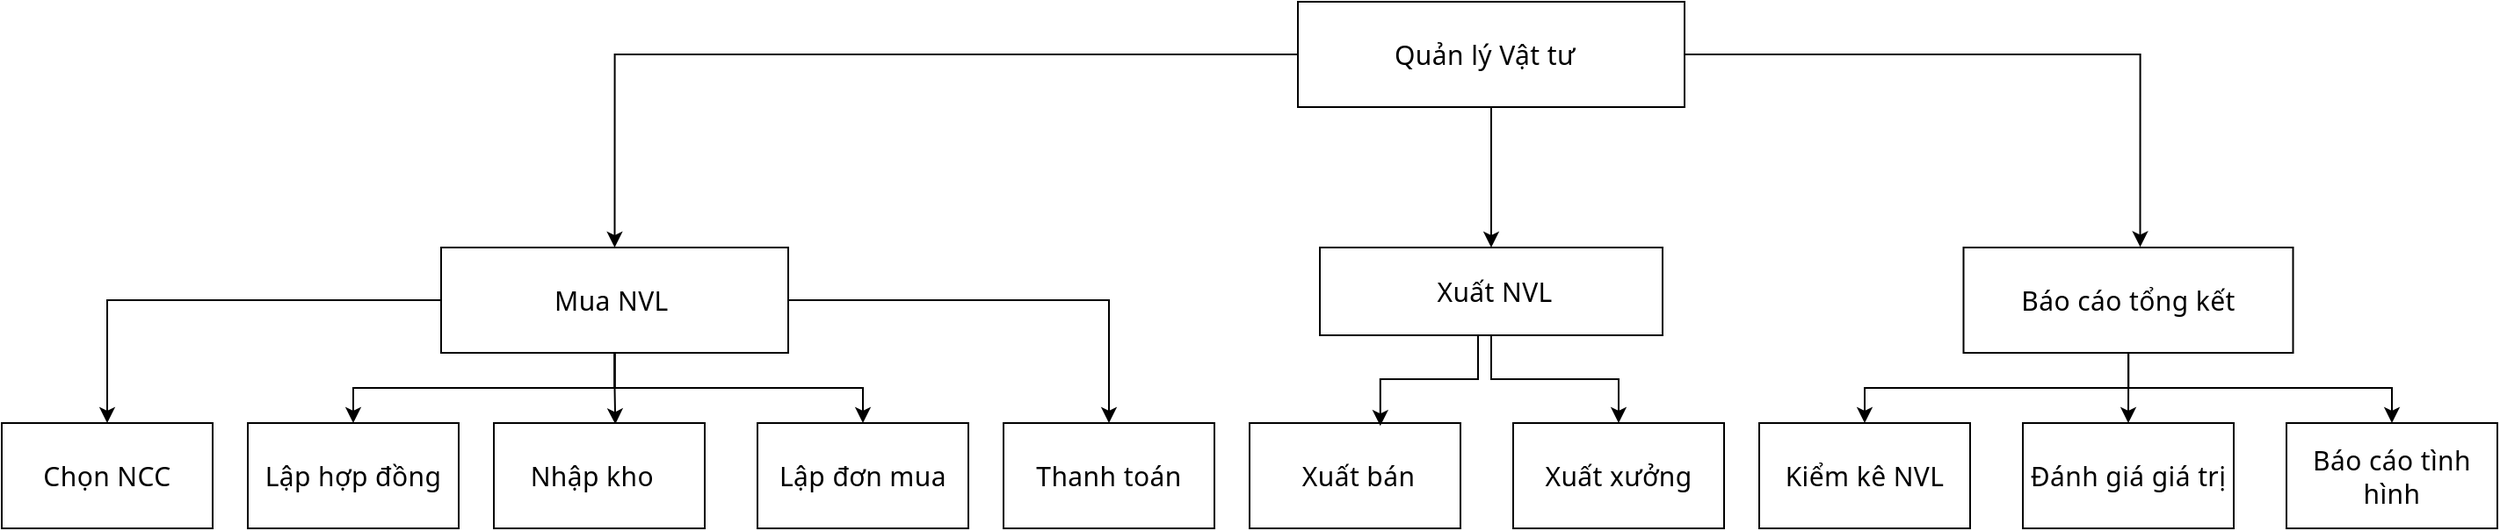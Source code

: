 <mxfile version="26.0.16">
  <diagram name="Page-1" id="929967ad-93f9-6ef4-fab6-5d389245f69c">
    <mxGraphModel dx="1568" dy="1986" grid="1" gridSize="10" guides="1" tooltips="1" connect="1" arrows="1" fold="1" page="1" pageScale="1.5" pageWidth="1169" pageHeight="826" background="none" math="0" shadow="0">
      <root>
        <mxCell id="0" style=";html=1;" />
        <mxCell id="1" style=";html=1;" parent="0" />
        <mxCell id="UGz1iu9ia9v8DXKEeLta-33" style="edgeStyle=orthogonalEdgeStyle;rounded=0;orthogonalLoop=1;jettySize=auto;html=1;entryX=0.5;entryY=0;entryDx=0;entryDy=0;" edge="1" parent="1" source="UGz1iu9ia9v8DXKEeLta-1" target="UGz1iu9ia9v8DXKEeLta-10">
          <mxGeometry relative="1" as="geometry" />
        </mxCell>
        <mxCell id="UGz1iu9ia9v8DXKEeLta-34" style="edgeStyle=orthogonalEdgeStyle;rounded=0;orthogonalLoop=1;jettySize=auto;html=1;entryX=0.5;entryY=0;entryDx=0;entryDy=0;" edge="1" parent="1" source="UGz1iu9ia9v8DXKEeLta-1" target="UGz1iu9ia9v8DXKEeLta-11">
          <mxGeometry relative="1" as="geometry" />
        </mxCell>
        <mxCell id="UGz1iu9ia9v8DXKEeLta-1" value="&lt;span style=&quot;font-family: SegoeuiPc, &amp;quot;Segoe UI&amp;quot;, &amp;quot;San Francisco&amp;quot;, &amp;quot;Helvetica Neue&amp;quot;, Helvetica, &amp;quot;Lucida Grande&amp;quot;, Roboto, Ubuntu, Tahoma, &amp;quot;Microsoft Sans Serif&amp;quot;, Arial, sans-serif; font-size: 15px; letter-spacing: 0.2px; text-align: start; white-space-collapse: preserve; background-color: rgb(255, 255, 255);&quot;&gt;&lt;font style=&quot;color: rgb(0, 0, 0);&quot;&gt;Quản lý Vật tư  &lt;/font&gt;&lt;/span&gt;" style="rounded=0;whiteSpace=wrap;html=1;strokeColor=#000000;" vertex="1" parent="1">
          <mxGeometry x="1017.5" y="-660" width="220" height="60" as="geometry" />
        </mxCell>
        <mxCell id="UGz1iu9ia9v8DXKEeLta-2" value="&lt;span style=&quot;font-family: SegoeuiPc, &amp;quot;Segoe UI&amp;quot;, &amp;quot;San Francisco&amp;quot;, &amp;quot;Helvetica Neue&amp;quot;, Helvetica, &amp;quot;Lucida Grande&amp;quot;, Roboto, Ubuntu, Tahoma, &amp;quot;Microsoft Sans Serif&amp;quot;, Arial, sans-serif; font-size: 15px; letter-spacing: 0.2px; text-align: start; white-space-collapse: preserve; background-color: rgb(255, 255, 255);&quot;&gt;&lt;font style=&quot;color: rgb(0, 0, 0);&quot;&gt;Báo cáo tình hình&lt;/font&gt;&lt;/span&gt;" style="rounded=0;whiteSpace=wrap;html=1;" vertex="1" parent="1">
          <mxGeometry x="1580" y="-420" width="120" height="60" as="geometry" />
        </mxCell>
        <mxCell id="UGz1iu9ia9v8DXKEeLta-3" value="&lt;span style=&quot;font-family: SegoeuiPc, &amp;quot;Segoe UI&amp;quot;, &amp;quot;San Francisco&amp;quot;, &amp;quot;Helvetica Neue&amp;quot;, Helvetica, &amp;quot;Lucida Grande&amp;quot;, Roboto, Ubuntu, Tahoma, &amp;quot;Microsoft Sans Serif&amp;quot;, Arial, sans-serif; font-size: 15px; letter-spacing: 0.2px; text-align: start; white-space-collapse: preserve; background-color: rgb(255, 255, 255);&quot;&gt;&lt;font style=&quot;color: rgb(0, 0, 0);&quot;&gt; Xuất bán&lt;/font&gt;&lt;/span&gt;" style="rounded=0;whiteSpace=wrap;html=1;" vertex="1" parent="1">
          <mxGeometry x="990" y="-420" width="120" height="60" as="geometry" />
        </mxCell>
        <mxCell id="UGz1iu9ia9v8DXKEeLta-4" value="&lt;span style=&quot;font-family: SegoeuiPc, &amp;quot;Segoe UI&amp;quot;, &amp;quot;San Francisco&amp;quot;, &amp;quot;Helvetica Neue&amp;quot;, Helvetica, &amp;quot;Lucida Grande&amp;quot;, Roboto, Ubuntu, Tahoma, &amp;quot;Microsoft Sans Serif&amp;quot;, Arial, sans-serif; font-size: 15px; letter-spacing: 0.2px; text-align: start; white-space-collapse: preserve; background-color: rgb(255, 255, 255);&quot;&gt;&lt;font style=&quot;color: rgb(0, 0, 0);&quot;&gt;Nhập kho  &lt;/font&gt;&lt;/span&gt;" style="rounded=0;whiteSpace=wrap;html=1;" vertex="1" parent="1">
          <mxGeometry x="560" y="-420" width="120" height="60" as="geometry" />
        </mxCell>
        <mxCell id="UGz1iu9ia9v8DXKEeLta-5" value="&lt;span style=&quot;font-family: SegoeuiPc, &amp;quot;Segoe UI&amp;quot;, &amp;quot;San Francisco&amp;quot;, &amp;quot;Helvetica Neue&amp;quot;, Helvetica, &amp;quot;Lucida Grande&amp;quot;, Roboto, Ubuntu, Tahoma, &amp;quot;Microsoft Sans Serif&amp;quot;, Arial, sans-serif; font-size: 15px; letter-spacing: 0.2px; text-align: start; white-space-collapse: preserve; background-color: rgb(255, 255, 255);&quot;&gt;&lt;font style=&quot;color: rgb(0, 0, 0);&quot;&gt;Lập đơn mua&lt;/font&gt;&lt;/span&gt;" style="rounded=0;whiteSpace=wrap;html=1;" vertex="1" parent="1">
          <mxGeometry x="710" y="-420" width="120" height="60" as="geometry" />
        </mxCell>
        <mxCell id="UGz1iu9ia9v8DXKEeLta-6" value="&lt;span style=&quot;font-family: SegoeuiPc, &amp;quot;Segoe UI&amp;quot;, &amp;quot;San Francisco&amp;quot;, &amp;quot;Helvetica Neue&amp;quot;, Helvetica, &amp;quot;Lucida Grande&amp;quot;, Roboto, Ubuntu, Tahoma, &amp;quot;Microsoft Sans Serif&amp;quot;, Arial, sans-serif; font-size: 15px; letter-spacing: 0.2px; text-align: start; white-space-collapse: preserve; background-color: rgb(255, 255, 255);&quot;&gt;&lt;font style=&quot;color: rgb(0, 0, 0);&quot;&gt; Thanh toán &lt;/font&gt;&lt;/span&gt;" style="rounded=0;whiteSpace=wrap;html=1;" vertex="1" parent="1">
          <mxGeometry x="850" y="-420" width="120" height="60" as="geometry" />
        </mxCell>
        <mxCell id="UGz1iu9ia9v8DXKEeLta-7" value="&lt;span style=&quot;font-family: SegoeuiPc, &amp;quot;Segoe UI&amp;quot;, &amp;quot;San Francisco&amp;quot;, &amp;quot;Helvetica Neue&amp;quot;, Helvetica, &amp;quot;Lucida Grande&amp;quot;, Roboto, Ubuntu, Tahoma, &amp;quot;Microsoft Sans Serif&amp;quot;, Arial, sans-serif; font-size: 15px; letter-spacing: 0.2px; text-align: start; white-space-collapse: preserve; background-color: rgb(255, 255, 255);&quot;&gt;&lt;font style=&quot;color: rgb(0, 0, 0);&quot;&gt;Chọn NCC&lt;/font&gt;&lt;/span&gt;" style="rounded=0;whiteSpace=wrap;html=1;" vertex="1" parent="1">
          <mxGeometry x="280" y="-420" width="120" height="60" as="geometry" />
        </mxCell>
        <mxCell id="UGz1iu9ia9v8DXKEeLta-8" value="&lt;span style=&quot;font-family: SegoeuiPc, &amp;quot;Segoe UI&amp;quot;, &amp;quot;San Francisco&amp;quot;, &amp;quot;Helvetica Neue&amp;quot;, Helvetica, &amp;quot;Lucida Grande&amp;quot;, Roboto, Ubuntu, Tahoma, &amp;quot;Microsoft Sans Serif&amp;quot;, Arial, sans-serif; font-size: 15px; letter-spacing: 0.2px; text-align: start; white-space-collapse: preserve; background-color: rgb(255, 255, 255);&quot;&gt;&lt;font style=&quot;color: rgb(0, 0, 0);&quot;&gt;Lập hợp đồng&lt;/font&gt;&lt;/span&gt;" style="rounded=0;whiteSpace=wrap;html=1;" vertex="1" parent="1">
          <mxGeometry x="420" y="-420" width="120" height="60" as="geometry" />
        </mxCell>
        <mxCell id="UGz1iu9ia9v8DXKEeLta-43" style="edgeStyle=orthogonalEdgeStyle;rounded=0;orthogonalLoop=1;jettySize=auto;html=1;" edge="1" parent="1" source="UGz1iu9ia9v8DXKEeLta-9" target="UGz1iu9ia9v8DXKEeLta-15">
          <mxGeometry relative="1" as="geometry" />
        </mxCell>
        <mxCell id="UGz1iu9ia9v8DXKEeLta-44" style="edgeStyle=orthogonalEdgeStyle;rounded=0;orthogonalLoop=1;jettySize=auto;html=1;entryX=0.5;entryY=0;entryDx=0;entryDy=0;" edge="1" parent="1" source="UGz1iu9ia9v8DXKEeLta-9" target="UGz1iu9ia9v8DXKEeLta-14">
          <mxGeometry relative="1" as="geometry" />
        </mxCell>
        <mxCell id="UGz1iu9ia9v8DXKEeLta-45" style="edgeStyle=orthogonalEdgeStyle;rounded=0;orthogonalLoop=1;jettySize=auto;html=1;" edge="1" parent="1" source="UGz1iu9ia9v8DXKEeLta-9" target="UGz1iu9ia9v8DXKEeLta-2">
          <mxGeometry relative="1" as="geometry" />
        </mxCell>
        <mxCell id="UGz1iu9ia9v8DXKEeLta-9" value="&lt;span style=&quot;font-family: SegoeuiPc, &amp;quot;Segoe UI&amp;quot;, &amp;quot;San Francisco&amp;quot;, &amp;quot;Helvetica Neue&amp;quot;, Helvetica, &amp;quot;Lucida Grande&amp;quot;, Roboto, Ubuntu, Tahoma, &amp;quot;Microsoft Sans Serif&amp;quot;, Arial, sans-serif; font-size: 15px; letter-spacing: 0.2px; text-align: start; white-space-collapse: preserve; background-color: rgb(255, 255, 255);&quot;&gt;&lt;font style=&quot;color: rgb(0, 0, 0);&quot;&gt;Báo cáo tổng kết&lt;/font&gt;&lt;/span&gt;" style="rounded=0;whiteSpace=wrap;html=1;" vertex="1" parent="1">
          <mxGeometry x="1396.25" y="-520" width="187.5" height="60" as="geometry" />
        </mxCell>
        <mxCell id="UGz1iu9ia9v8DXKEeLta-37" style="edgeStyle=orthogonalEdgeStyle;rounded=0;orthogonalLoop=1;jettySize=auto;html=1;" edge="1" parent="1" source="UGz1iu9ia9v8DXKEeLta-10" target="UGz1iu9ia9v8DXKEeLta-13">
          <mxGeometry relative="1" as="geometry" />
        </mxCell>
        <mxCell id="UGz1iu9ia9v8DXKEeLta-10" value="&lt;span style=&quot;font-family: SegoeuiPc, &amp;quot;Segoe UI&amp;quot;, &amp;quot;San Francisco&amp;quot;, &amp;quot;Helvetica Neue&amp;quot;, Helvetica, &amp;quot;Lucida Grande&amp;quot;, Roboto, Ubuntu, Tahoma, &amp;quot;Microsoft Sans Serif&amp;quot;, Arial, sans-serif; font-size: 15px; letter-spacing: 0.2px; text-align: start; white-space-collapse: preserve; background-color: rgb(255, 255, 255);&quot;&gt;&lt;font style=&quot;color: rgb(0, 0, 0);&quot;&gt; Xuất NVL&lt;/font&gt;&lt;/span&gt;" style="rounded=0;whiteSpace=wrap;html=1;" vertex="1" parent="1">
          <mxGeometry x="1030" y="-520" width="195" height="50" as="geometry" />
        </mxCell>
        <mxCell id="UGz1iu9ia9v8DXKEeLta-38" style="edgeStyle=orthogonalEdgeStyle;rounded=0;orthogonalLoop=1;jettySize=auto;html=1;entryX=0.5;entryY=0;entryDx=0;entryDy=0;" edge="1" parent="1" source="UGz1iu9ia9v8DXKEeLta-11" target="UGz1iu9ia9v8DXKEeLta-7">
          <mxGeometry relative="1" as="geometry" />
        </mxCell>
        <mxCell id="UGz1iu9ia9v8DXKEeLta-39" style="edgeStyle=orthogonalEdgeStyle;rounded=0;orthogonalLoop=1;jettySize=auto;html=1;" edge="1" parent="1" source="UGz1iu9ia9v8DXKEeLta-11" target="UGz1iu9ia9v8DXKEeLta-8">
          <mxGeometry relative="1" as="geometry" />
        </mxCell>
        <mxCell id="UGz1iu9ia9v8DXKEeLta-41" style="edgeStyle=orthogonalEdgeStyle;rounded=0;orthogonalLoop=1;jettySize=auto;html=1;entryX=0.5;entryY=0;entryDx=0;entryDy=0;" edge="1" parent="1" source="UGz1iu9ia9v8DXKEeLta-11" target="UGz1iu9ia9v8DXKEeLta-5">
          <mxGeometry relative="1" as="geometry" />
        </mxCell>
        <mxCell id="UGz1iu9ia9v8DXKEeLta-42" style="edgeStyle=orthogonalEdgeStyle;rounded=0;orthogonalLoop=1;jettySize=auto;html=1;" edge="1" parent="1" source="UGz1iu9ia9v8DXKEeLta-11" target="UGz1iu9ia9v8DXKEeLta-6">
          <mxGeometry relative="1" as="geometry" />
        </mxCell>
        <mxCell id="UGz1iu9ia9v8DXKEeLta-11" value="&lt;span style=&quot;font-family: SegoeuiPc, &amp;quot;Segoe UI&amp;quot;, &amp;quot;San Francisco&amp;quot;, &amp;quot;Helvetica Neue&amp;quot;, Helvetica, &amp;quot;Lucida Grande&amp;quot;, Roboto, Ubuntu, Tahoma, &amp;quot;Microsoft Sans Serif&amp;quot;, Arial, sans-serif; font-size: 15px; letter-spacing: 0.2px; text-align: start; white-space-collapse: preserve; background-color: rgb(255, 255, 255);&quot;&gt;&lt;font style=&quot;color: rgb(0, 0, 0);&quot;&gt;Mua NVL &lt;/font&gt;&lt;/span&gt;" style="rounded=0;whiteSpace=wrap;html=1;" vertex="1" parent="1">
          <mxGeometry x="530" y="-520" width="197.5" height="60" as="geometry" />
        </mxCell>
        <mxCell id="UGz1iu9ia9v8DXKEeLta-13" value="&lt;span style=&quot;font-family: SegoeuiPc, &amp;quot;Segoe UI&amp;quot;, &amp;quot;San Francisco&amp;quot;, &amp;quot;Helvetica Neue&amp;quot;, Helvetica, &amp;quot;Lucida Grande&amp;quot;, Roboto, Ubuntu, Tahoma, &amp;quot;Microsoft Sans Serif&amp;quot;, Arial, sans-serif; font-size: 15px; letter-spacing: 0.2px; text-align: start; white-space-collapse: preserve; background-color: rgb(255, 255, 255);&quot;&gt;&lt;font style=&quot;color: rgb(0, 0, 0);&quot;&gt;Xuất xưởng&lt;/font&gt;&lt;/span&gt;" style="rounded=0;whiteSpace=wrap;html=1;" vertex="1" parent="1">
          <mxGeometry x="1140" y="-420" width="120" height="60" as="geometry" />
        </mxCell>
        <mxCell id="UGz1iu9ia9v8DXKEeLta-14" value="&lt;span style=&quot;font-family: SegoeuiPc, &amp;quot;Segoe UI&amp;quot;, &amp;quot;San Francisco&amp;quot;, &amp;quot;Helvetica Neue&amp;quot;, Helvetica, &amp;quot;Lucida Grande&amp;quot;, Roboto, Ubuntu, Tahoma, &amp;quot;Microsoft Sans Serif&amp;quot;, Arial, sans-serif; font-size: 15px; letter-spacing: 0.2px; text-align: start; white-space-collapse: preserve; background-color: rgb(255, 255, 255);&quot;&gt;&lt;font style=&quot;color: rgb(0, 0, 0);&quot;&gt;Đánh giá giá trị&lt;/font&gt;&lt;/span&gt;" style="rounded=0;whiteSpace=wrap;html=1;" vertex="1" parent="1">
          <mxGeometry x="1430" y="-420" width="120" height="60" as="geometry" />
        </mxCell>
        <mxCell id="UGz1iu9ia9v8DXKEeLta-15" value="&lt;span style=&quot;font-family: SegoeuiPc, &amp;quot;Segoe UI&amp;quot;, &amp;quot;San Francisco&amp;quot;, &amp;quot;Helvetica Neue&amp;quot;, Helvetica, &amp;quot;Lucida Grande&amp;quot;, Roboto, Ubuntu, Tahoma, &amp;quot;Microsoft Sans Serif&amp;quot;, Arial, sans-serif; font-size: 15px; letter-spacing: 0.2px; text-align: start; white-space-collapse: preserve; background-color: rgb(255, 255, 255);&quot;&gt;&lt;font style=&quot;color: rgb(0, 0, 0);&quot;&gt;Kiểm kê NVL&lt;/font&gt;&lt;/span&gt;" style="rounded=0;whiteSpace=wrap;html=1;" vertex="1" parent="1">
          <mxGeometry x="1280" y="-420" width="120" height="60" as="geometry" />
        </mxCell>
        <mxCell id="UGz1iu9ia9v8DXKEeLta-35" style="edgeStyle=orthogonalEdgeStyle;rounded=0;orthogonalLoop=1;jettySize=auto;html=1;entryX=0.536;entryY=-0.005;entryDx=0;entryDy=0;entryPerimeter=0;" edge="1" parent="1" source="UGz1iu9ia9v8DXKEeLta-1" target="UGz1iu9ia9v8DXKEeLta-9">
          <mxGeometry relative="1" as="geometry" />
        </mxCell>
        <mxCell id="UGz1iu9ia9v8DXKEeLta-36" style="edgeStyle=orthogonalEdgeStyle;rounded=0;orthogonalLoop=1;jettySize=auto;html=1;entryX=0.62;entryY=0.027;entryDx=0;entryDy=0;entryPerimeter=0;" edge="1" parent="1" source="UGz1iu9ia9v8DXKEeLta-10" target="UGz1iu9ia9v8DXKEeLta-3">
          <mxGeometry relative="1" as="geometry">
            <Array as="points">
              <mxPoint x="1120" y="-445" />
              <mxPoint x="1064" y="-445" />
            </Array>
          </mxGeometry>
        </mxCell>
        <mxCell id="UGz1iu9ia9v8DXKEeLta-40" style="edgeStyle=orthogonalEdgeStyle;rounded=0;orthogonalLoop=1;jettySize=auto;html=1;entryX=0.576;entryY=0.011;entryDx=0;entryDy=0;entryPerimeter=0;" edge="1" parent="1" source="UGz1iu9ia9v8DXKEeLta-11" target="UGz1iu9ia9v8DXKEeLta-4">
          <mxGeometry relative="1" as="geometry" />
        </mxCell>
      </root>
    </mxGraphModel>
  </diagram>
</mxfile>

